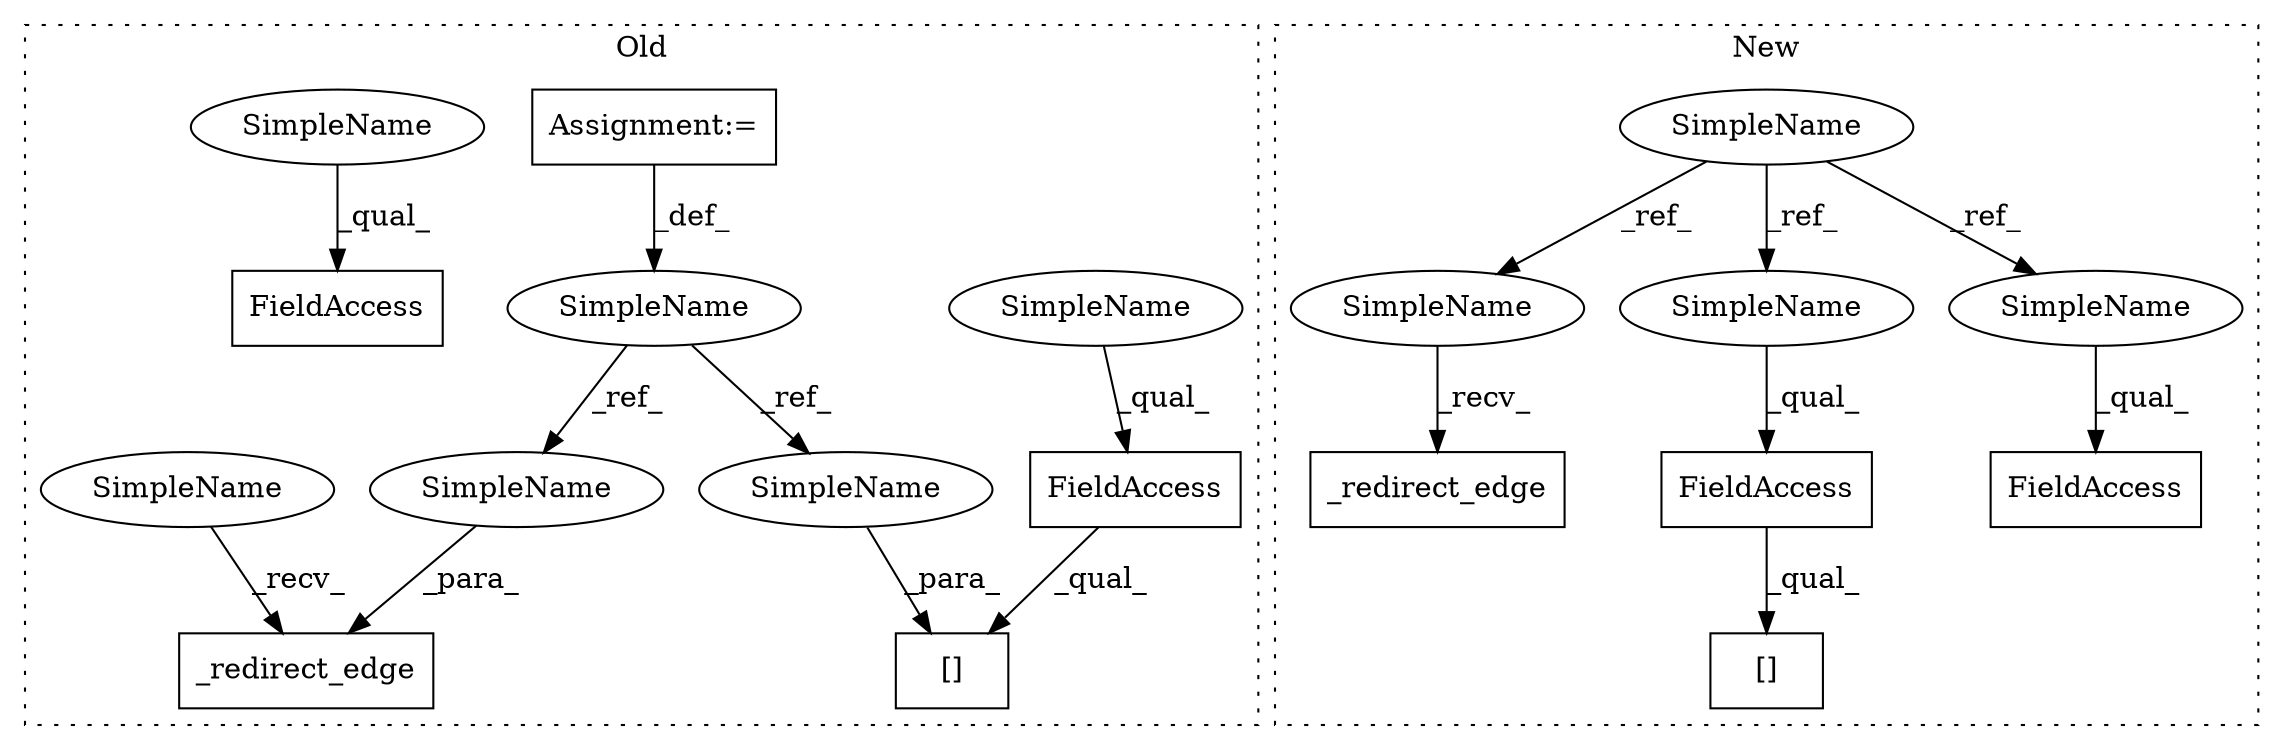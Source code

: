 digraph G {
subgraph cluster0 {
1 [label="_redirect_edge" a="32" s="11000,11067" l="15,1" shape="box"];
7 [label="FieldAccess" a="22" s="10952" l="13" shape="box"];
8 [label="FieldAccess" a="22" s="10879" l="13" shape="box"];
9 [label="[]" a="2" s="10879,10902" l="14,1" shape="box"];
10 [label="SimpleName" a="42" s="10591" l="9" shape="ellipse"];
11 [label="Assignment:=" a="7" s="10600" l="1" shape="box"];
15 [label="SimpleName" a="42" s="10879" l="4" shape="ellipse"];
16 [label="SimpleName" a="42" s="10952" l="4" shape="ellipse"];
17 [label="SimpleName" a="42" s="10995" l="4" shape="ellipse"];
18 [label="SimpleName" a="42" s="11015" l="9" shape="ellipse"];
19 [label="SimpleName" a="42" s="10893" l="9" shape="ellipse"];
label = "Old";
style="dotted";
}
subgraph cluster1 {
2 [label="_redirect_edge" a="32" s="10283,10338" l="15,1" shape="box"];
3 [label="SimpleName" a="42" s="9109" l="4" shape="ellipse"];
4 [label="FieldAccess" a="22" s="10047" l="15" shape="box"];
5 [label="[]" a="2" s="10047,10066" l="16,1" shape="box"];
6 [label="FieldAccess" a="22" s="9794" l="15" shape="box"];
12 [label="SimpleName" a="42" s="10278" l="4" shape="ellipse"];
13 [label="SimpleName" a="42" s="10047" l="4" shape="ellipse"];
14 [label="SimpleName" a="42" s="9794" l="4" shape="ellipse"];
label = "New";
style="dotted";
}
3 -> 14 [label="_ref_"];
3 -> 12 [label="_ref_"];
3 -> 13 [label="_ref_"];
4 -> 5 [label="_qual_"];
8 -> 9 [label="_qual_"];
10 -> 18 [label="_ref_"];
10 -> 19 [label="_ref_"];
11 -> 10 [label="_def_"];
12 -> 2 [label="_recv_"];
13 -> 4 [label="_qual_"];
14 -> 6 [label="_qual_"];
15 -> 8 [label="_qual_"];
16 -> 7 [label="_qual_"];
17 -> 1 [label="_recv_"];
18 -> 1 [label="_para_"];
19 -> 9 [label="_para_"];
}